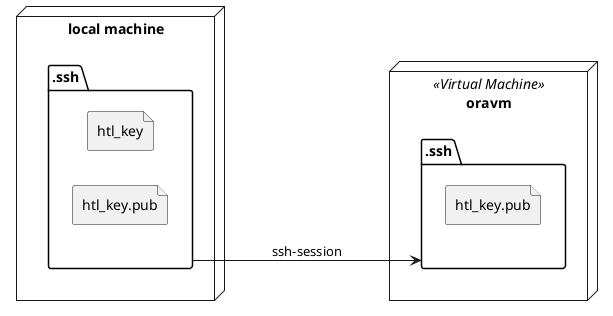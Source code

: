 @startuml
left to right direction
node "local machine" as localpc {
  folder ".ssh" as sshlocal {
    file htl_key
    file htl_key.pub
  }
}

node oravm <<Virtual Machine>> {
  folder ".ssh" as sshremote {
    file "htl_key.pub" as remotepub
  }
}

sshlocal ---> sshremote: ssh-session
@enduml